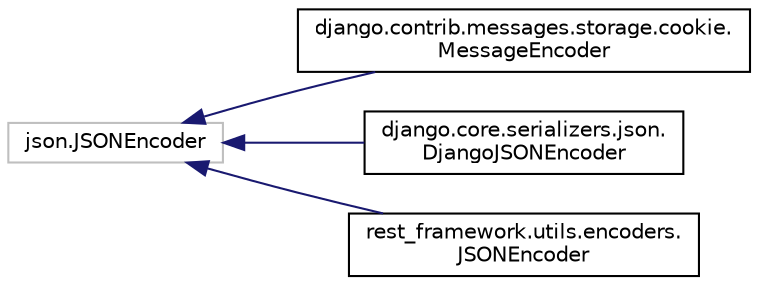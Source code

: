 digraph "Graphical Class Hierarchy"
{
 // LATEX_PDF_SIZE
  edge [fontname="Helvetica",fontsize="10",labelfontname="Helvetica",labelfontsize="10"];
  node [fontname="Helvetica",fontsize="10",shape=record];
  rankdir="LR";
  Node1879 [label="json.JSONEncoder",height=0.2,width=0.4,color="grey75", fillcolor="white", style="filled",tooltip=" "];
  Node1879 -> Node0 [dir="back",color="midnightblue",fontsize="10",style="solid",fontname="Helvetica"];
  Node0 [label="django.contrib.messages.storage.cookie.\lMessageEncoder",height=0.2,width=0.4,color="black", fillcolor="white", style="filled",URL="$d5/d49/classdjango_1_1contrib_1_1messages_1_1storage_1_1cookie_1_1_message_encoder.html",tooltip=" "];
  Node1879 -> Node1881 [dir="back",color="midnightblue",fontsize="10",style="solid",fontname="Helvetica"];
  Node1881 [label="django.core.serializers.json.\lDjangoJSONEncoder",height=0.2,width=0.4,color="black", fillcolor="white", style="filled",URL="$d5/d4a/classdjango_1_1core_1_1serializers_1_1json_1_1_django_j_s_o_n_encoder.html",tooltip=" "];
  Node1879 -> Node1882 [dir="back",color="midnightblue",fontsize="10",style="solid",fontname="Helvetica"];
  Node1882 [label="rest_framework.utils.encoders.\lJSONEncoder",height=0.2,width=0.4,color="black", fillcolor="white", style="filled",URL="$df/ddf/classrest__framework_1_1utils_1_1encoders_1_1_j_s_o_n_encoder.html",tooltip=" "];
}
